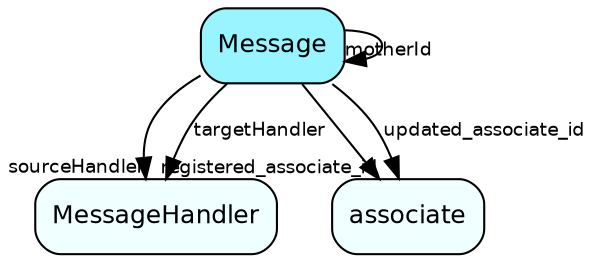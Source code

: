 digraph Message  {
node [shape = box style="rounded, filled" fontname = "Helvetica" fontsize = "12" ]
edge [fontname = "Helvetica" fontsize = "9"]

Message[fillcolor = "cadetblue1"]
MessageHandler[fillcolor = "azure1"]
associate[fillcolor = "azure1"]
Message -> MessageHandler [headlabel = "sourceHandler"]
Message -> MessageHandler [label = "targetHandler"]
Message -> Message [headlabel = "motherId"]
Message -> associate [headlabel = "registered_associate_id"]
Message -> associate [label = "updated_associate_id"]
}

